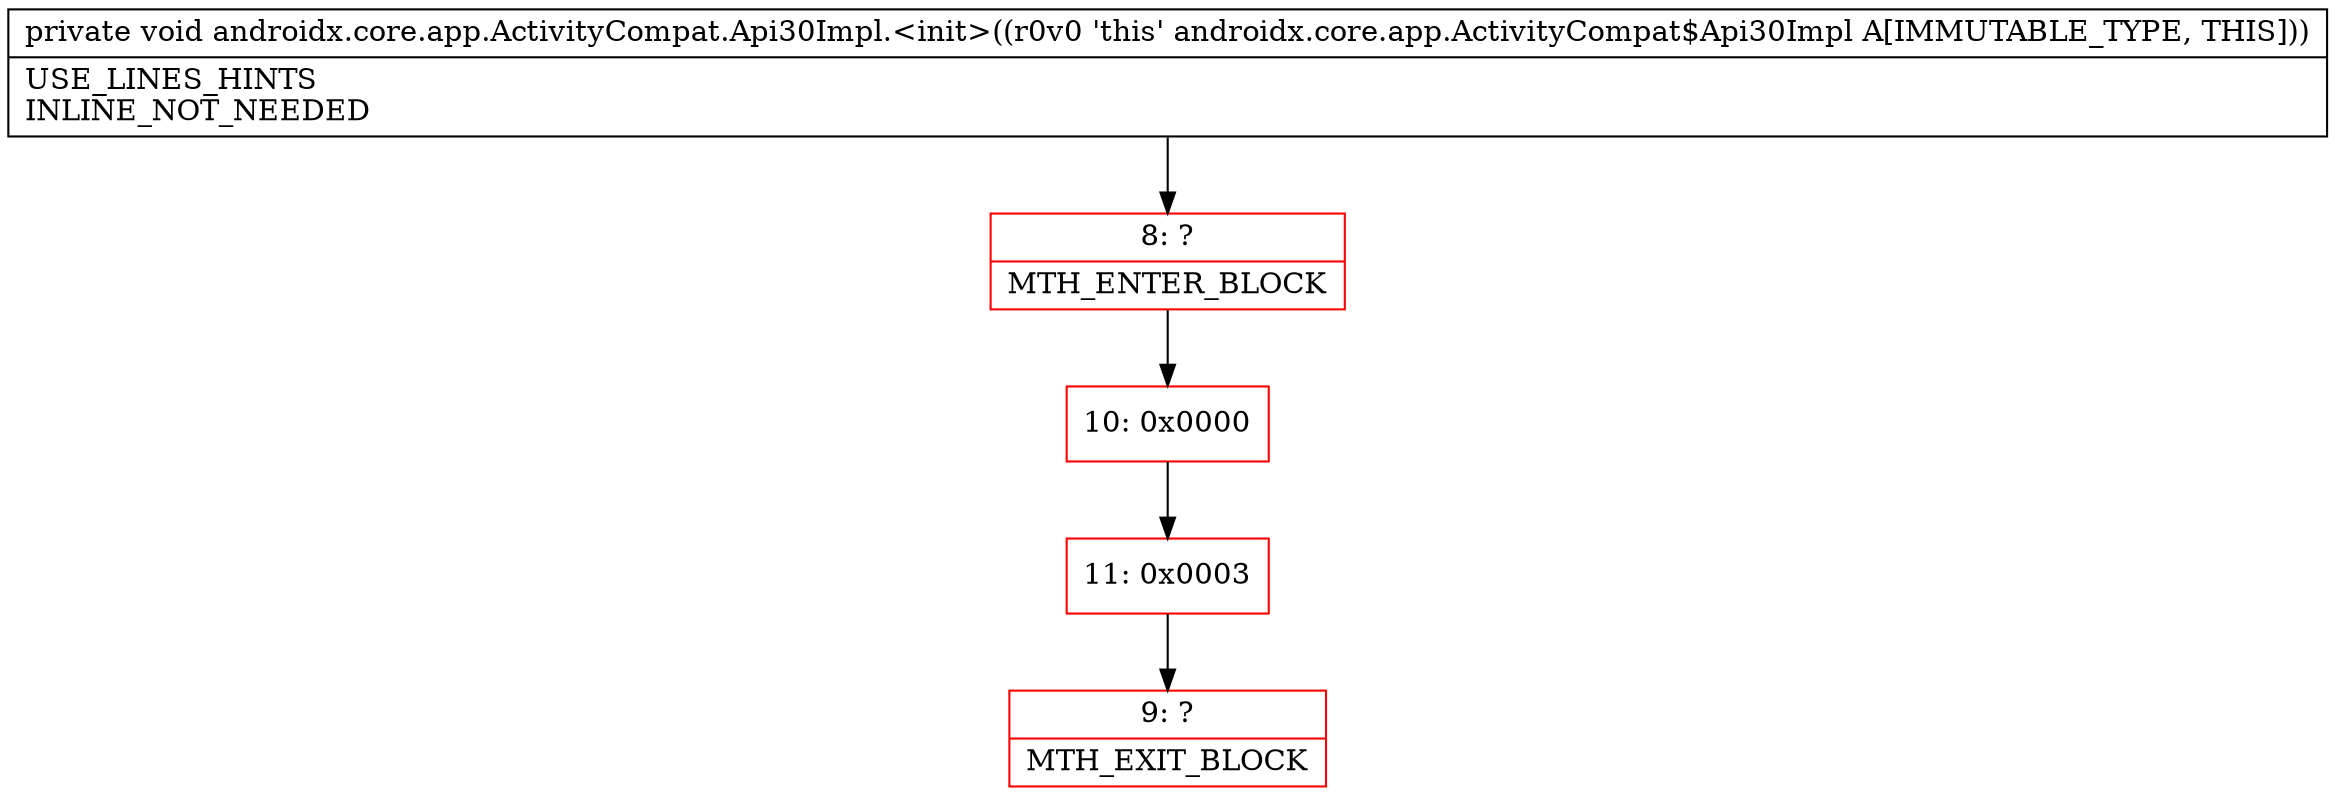 digraph "CFG forandroidx.core.app.ActivityCompat.Api30Impl.\<init\>()V" {
subgraph cluster_Region_2145744810 {
label = "R(0)";
node [shape=record,color=blue];
}
Node_8 [shape=record,color=red,label="{8\:\ ?|MTH_ENTER_BLOCK\l}"];
Node_10 [shape=record,color=red,label="{10\:\ 0x0000}"];
Node_11 [shape=record,color=red,label="{11\:\ 0x0003}"];
Node_9 [shape=record,color=red,label="{9\:\ ?|MTH_EXIT_BLOCK\l}"];
MethodNode[shape=record,label="{private void androidx.core.app.ActivityCompat.Api30Impl.\<init\>((r0v0 'this' androidx.core.app.ActivityCompat$Api30Impl A[IMMUTABLE_TYPE, THIS]))  | USE_LINES_HINTS\lINLINE_NOT_NEEDED\l}"];
MethodNode -> Node_8;Node_8 -> Node_10;
Node_10 -> Node_11;
Node_11 -> Node_9;
}

